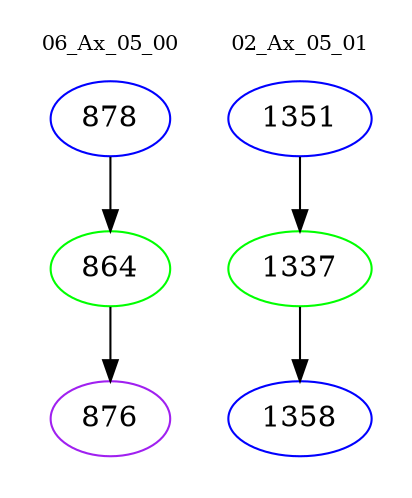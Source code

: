 digraph{
subgraph cluster_0 {
color = white
label = "06_Ax_05_00";
fontsize=10;
T0_878 [label="878", color="blue"]
T0_878 -> T0_864 [color="black"]
T0_864 [label="864", color="green"]
T0_864 -> T0_876 [color="black"]
T0_876 [label="876", color="purple"]
}
subgraph cluster_1 {
color = white
label = "02_Ax_05_01";
fontsize=10;
T1_1351 [label="1351", color="blue"]
T1_1351 -> T1_1337 [color="black"]
T1_1337 [label="1337", color="green"]
T1_1337 -> T1_1358 [color="black"]
T1_1358 [label="1358", color="blue"]
}
}
